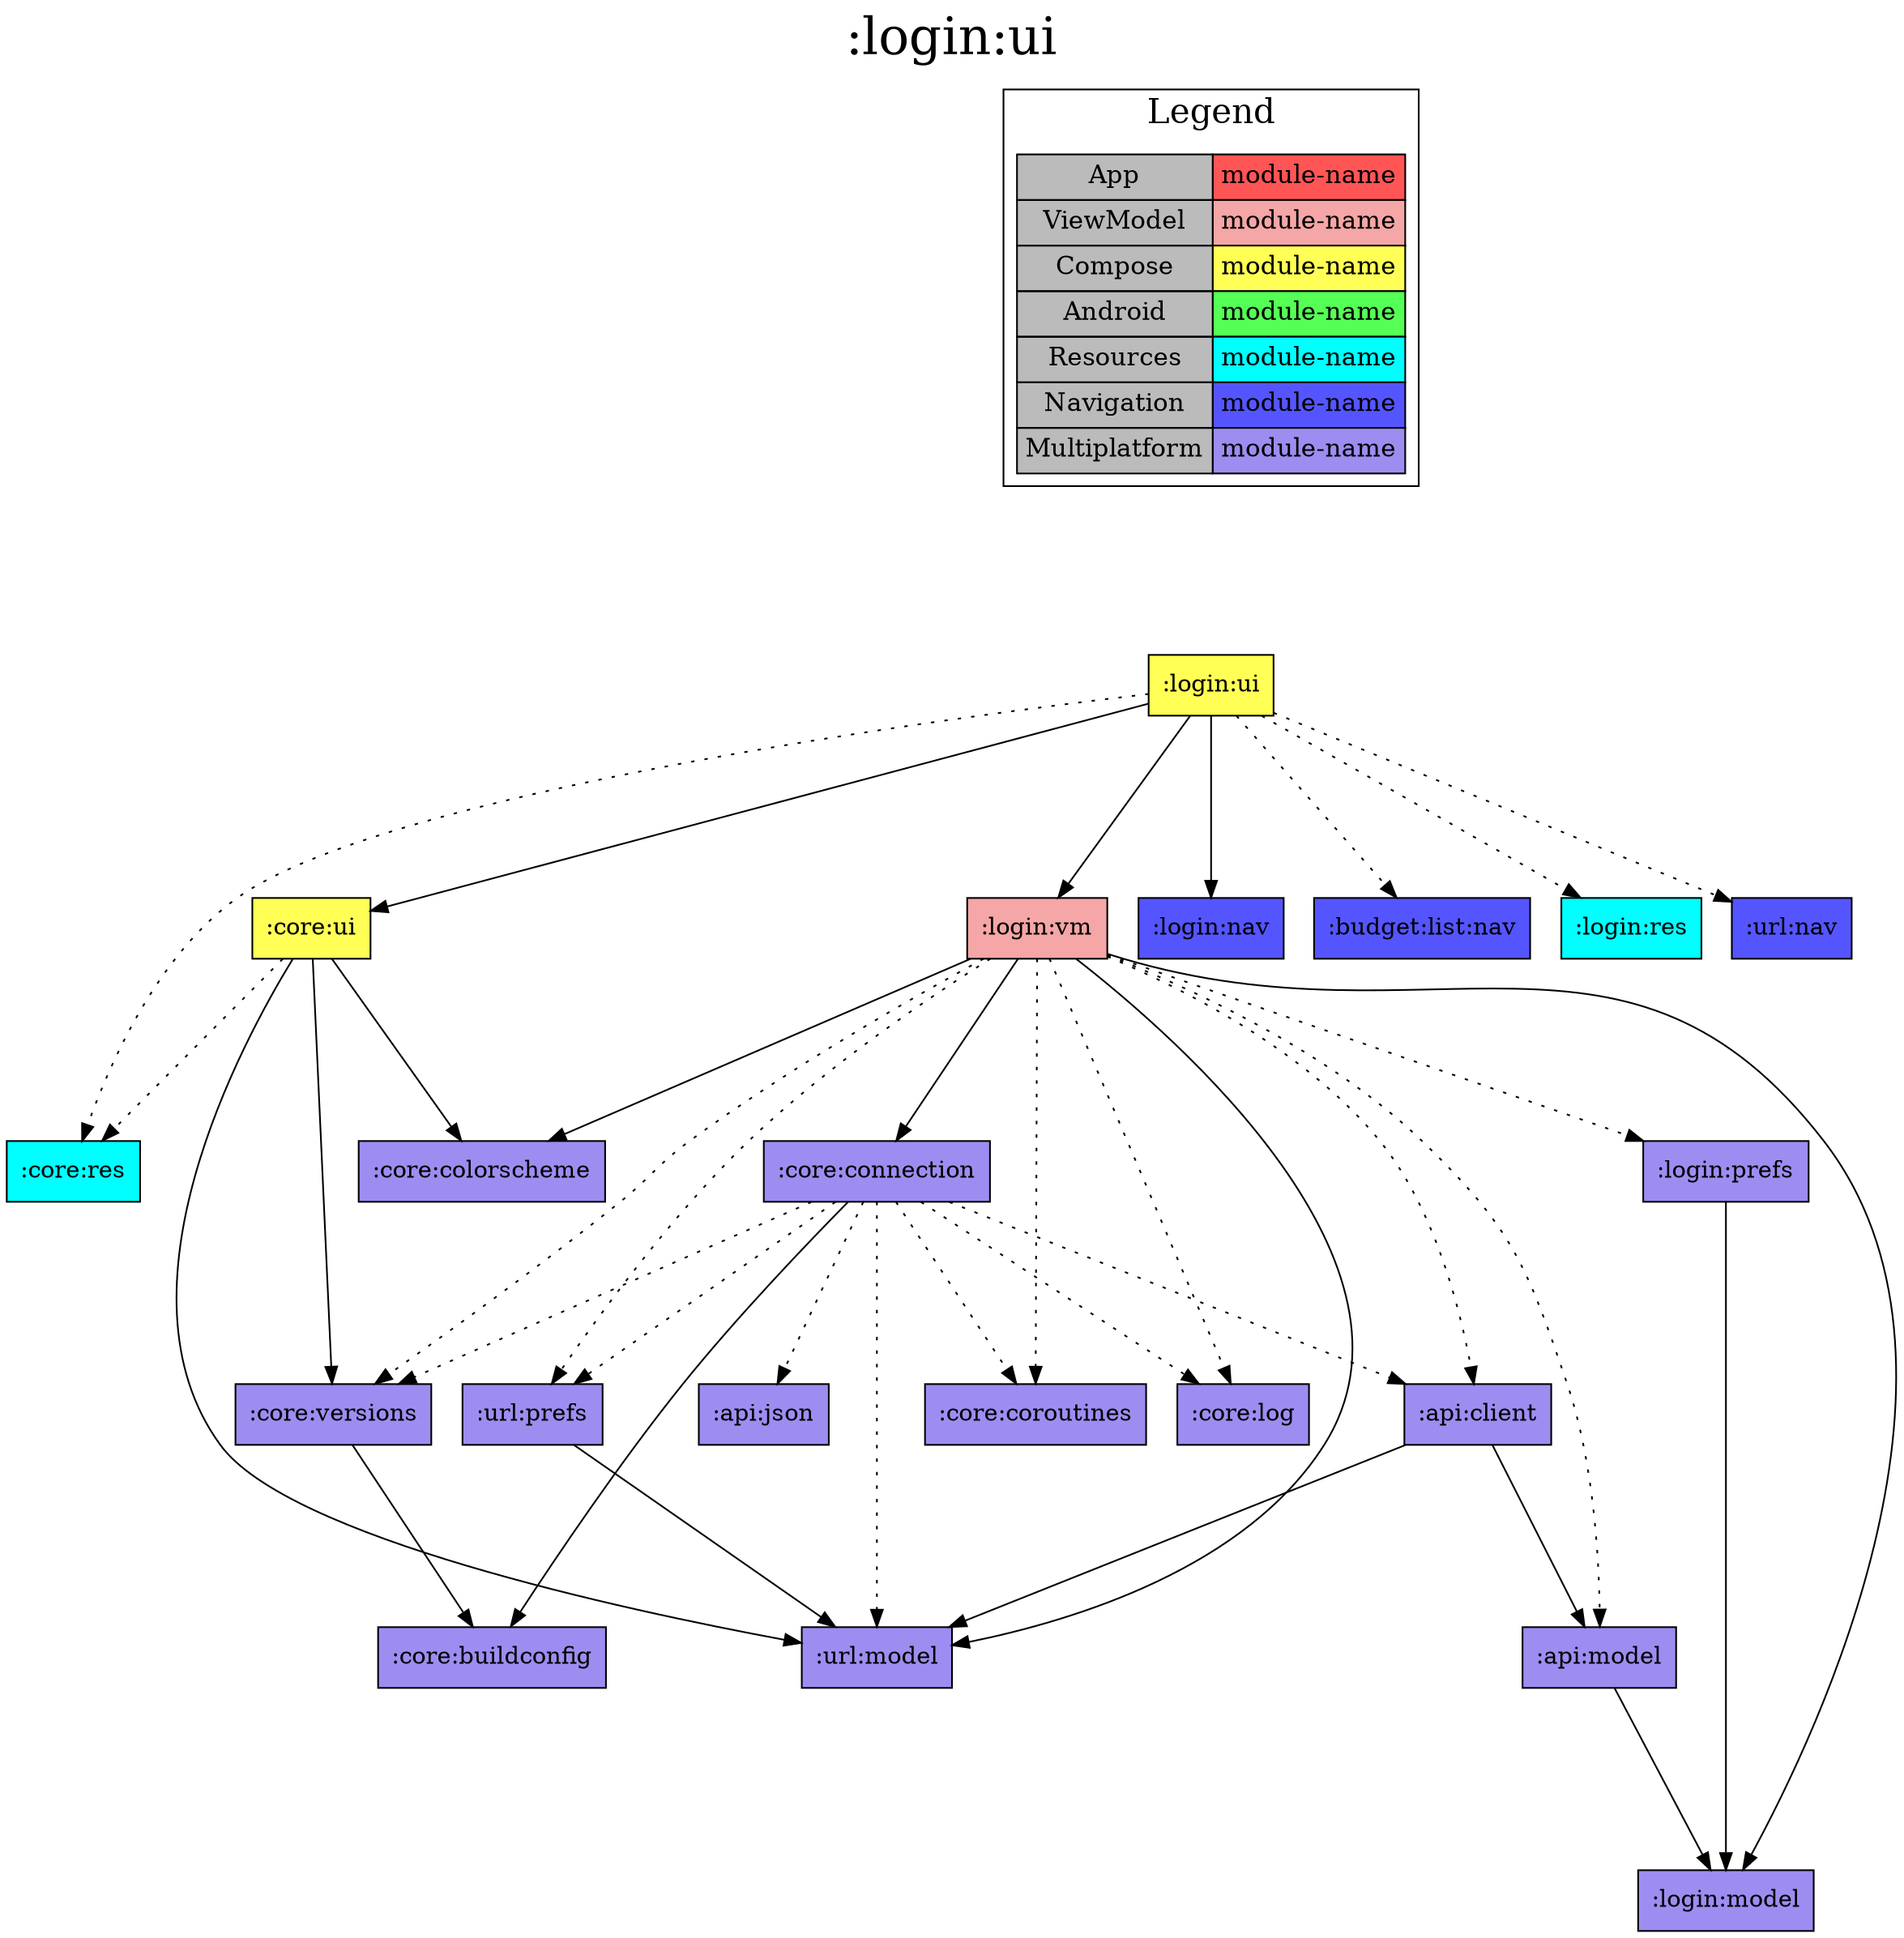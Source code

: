 digraph {
edge ["dir"="forward"]
graph ["dpi"="100","label"=":login:ui","labelloc"="t","fontsize"="30","ranksep"="1.5","rankdir"="TB"]
node ["style"="filled"]
":login:ui" ["fillcolor"="#FFFF55","shape"="box"]
":core:ui" ["fillcolor"="#FFFF55","shape"="box"]
":core:colorscheme" ["fillcolor"="#9D8DF1","shape"="box"]
":core:versions" ["fillcolor"="#9D8DF1","shape"="box"]
":core:buildconfig" ["fillcolor"="#9D8DF1","shape"="box"]
":url:model" ["fillcolor"="#9D8DF1","shape"="box"]
":core:res" ["fillcolor"="#00FFFF","shape"="box"]
":login:nav" ["fillcolor"="#5555FF","shape"="box"]
":login:vm" ["fillcolor"="#F5A6A6","shape"="box"]
":core:connection" ["fillcolor"="#9D8DF1","shape"="box"]
":api:client" ["fillcolor"="#9D8DF1","shape"="box"]
":api:model" ["fillcolor"="#9D8DF1","shape"="box"]
":login:model" ["fillcolor"="#9D8DF1","shape"="box"]
":api:json" ["fillcolor"="#9D8DF1","shape"="box"]
":core:coroutines" ["fillcolor"="#9D8DF1","shape"="box"]
":core:log" ["fillcolor"="#9D8DF1","shape"="box"]
":url:prefs" ["fillcolor"="#9D8DF1","shape"="box"]
":login:prefs" ["fillcolor"="#9D8DF1","shape"="box"]
":budget:list:nav" ["fillcolor"="#5555FF","shape"="box"]
":login:res" ["fillcolor"="#00FFFF","shape"="box"]
":url:nav" ["fillcolor"="#5555FF","shape"="box"]
{
edge ["dir"="none"]
graph ["rank"="same"]
}
":login:ui" -> ":core:ui"
":login:ui" -> ":login:nav"
":login:ui" -> ":login:vm"
":login:ui" -> ":budget:list:nav" ["style"="dotted"]
":login:ui" -> ":core:res" ["style"="dotted"]
":login:ui" -> ":login:res" ["style"="dotted"]
":login:ui" -> ":url:nav" ["style"="dotted"]
":core:ui" -> ":core:colorscheme"
":core:ui" -> ":core:versions"
":core:ui" -> ":url:model"
":core:ui" -> ":core:res" ["style"="dotted"]
":core:versions" -> ":core:buildconfig"
":login:vm" -> ":core:colorscheme"
":login:vm" -> ":core:connection"
":login:vm" -> ":login:model"
":login:vm" -> ":url:model"
":login:vm" -> ":api:client" ["style"="dotted"]
":login:vm" -> ":api:model" ["style"="dotted"]
":login:vm" -> ":core:coroutines" ["style"="dotted"]
":login:vm" -> ":core:log" ["style"="dotted"]
":login:vm" -> ":core:versions" ["style"="dotted"]
":login:vm" -> ":login:prefs" ["style"="dotted"]
":login:vm" -> ":url:prefs" ["style"="dotted"]
":core:connection" -> ":core:buildconfig"
":core:connection" -> ":api:client" ["style"="dotted"]
":core:connection" -> ":api:json" ["style"="dotted"]
":core:connection" -> ":core:coroutines" ["style"="dotted"]
":core:connection" -> ":core:log" ["style"="dotted"]
":core:connection" -> ":core:versions" ["style"="dotted"]
":core:connection" -> ":url:model" ["style"="dotted"]
":core:connection" -> ":url:prefs" ["style"="dotted"]
":api:client" -> ":api:model"
":api:client" -> ":url:model"
":api:model" -> ":login:model"
":url:prefs" -> ":url:model"
":login:prefs" -> ":login:model"
subgraph "cluster_legend" {
edge ["dir"="none"]
graph ["label"="Legend","fontsize"="20"]
"Legend" ["style"="filled","fillcolor"="#bbbbbb","shape"="none","margin"="0","fontsize"="15","label"=<
<TABLE BORDER="0" CELLBORDER="1" CELLSPACING="0" CELLPADDING="4">
<TR><TD>App</TD><TD BGCOLOR="#FF5555">module-name</TD></TR>
<TR><TD>ViewModel</TD><TD BGCOLOR="#F5A6A6">module-name</TD></TR>
<TR><TD>Compose</TD><TD BGCOLOR="#FFFF55">module-name</TD></TR>
<TR><TD>Android</TD><TD BGCOLOR="#55FF55">module-name</TD></TR>
<TR><TD>Resources</TD><TD BGCOLOR="#00FFFF">module-name</TD></TR>
<TR><TD>Navigation</TD><TD BGCOLOR="#5555FF">module-name</TD></TR>
<TR><TD>Multiplatform</TD><TD BGCOLOR="#9D8DF1">module-name</TD></TR>
</TABLE>
>]
} -> ":login:ui" ["style"="invis"]
}